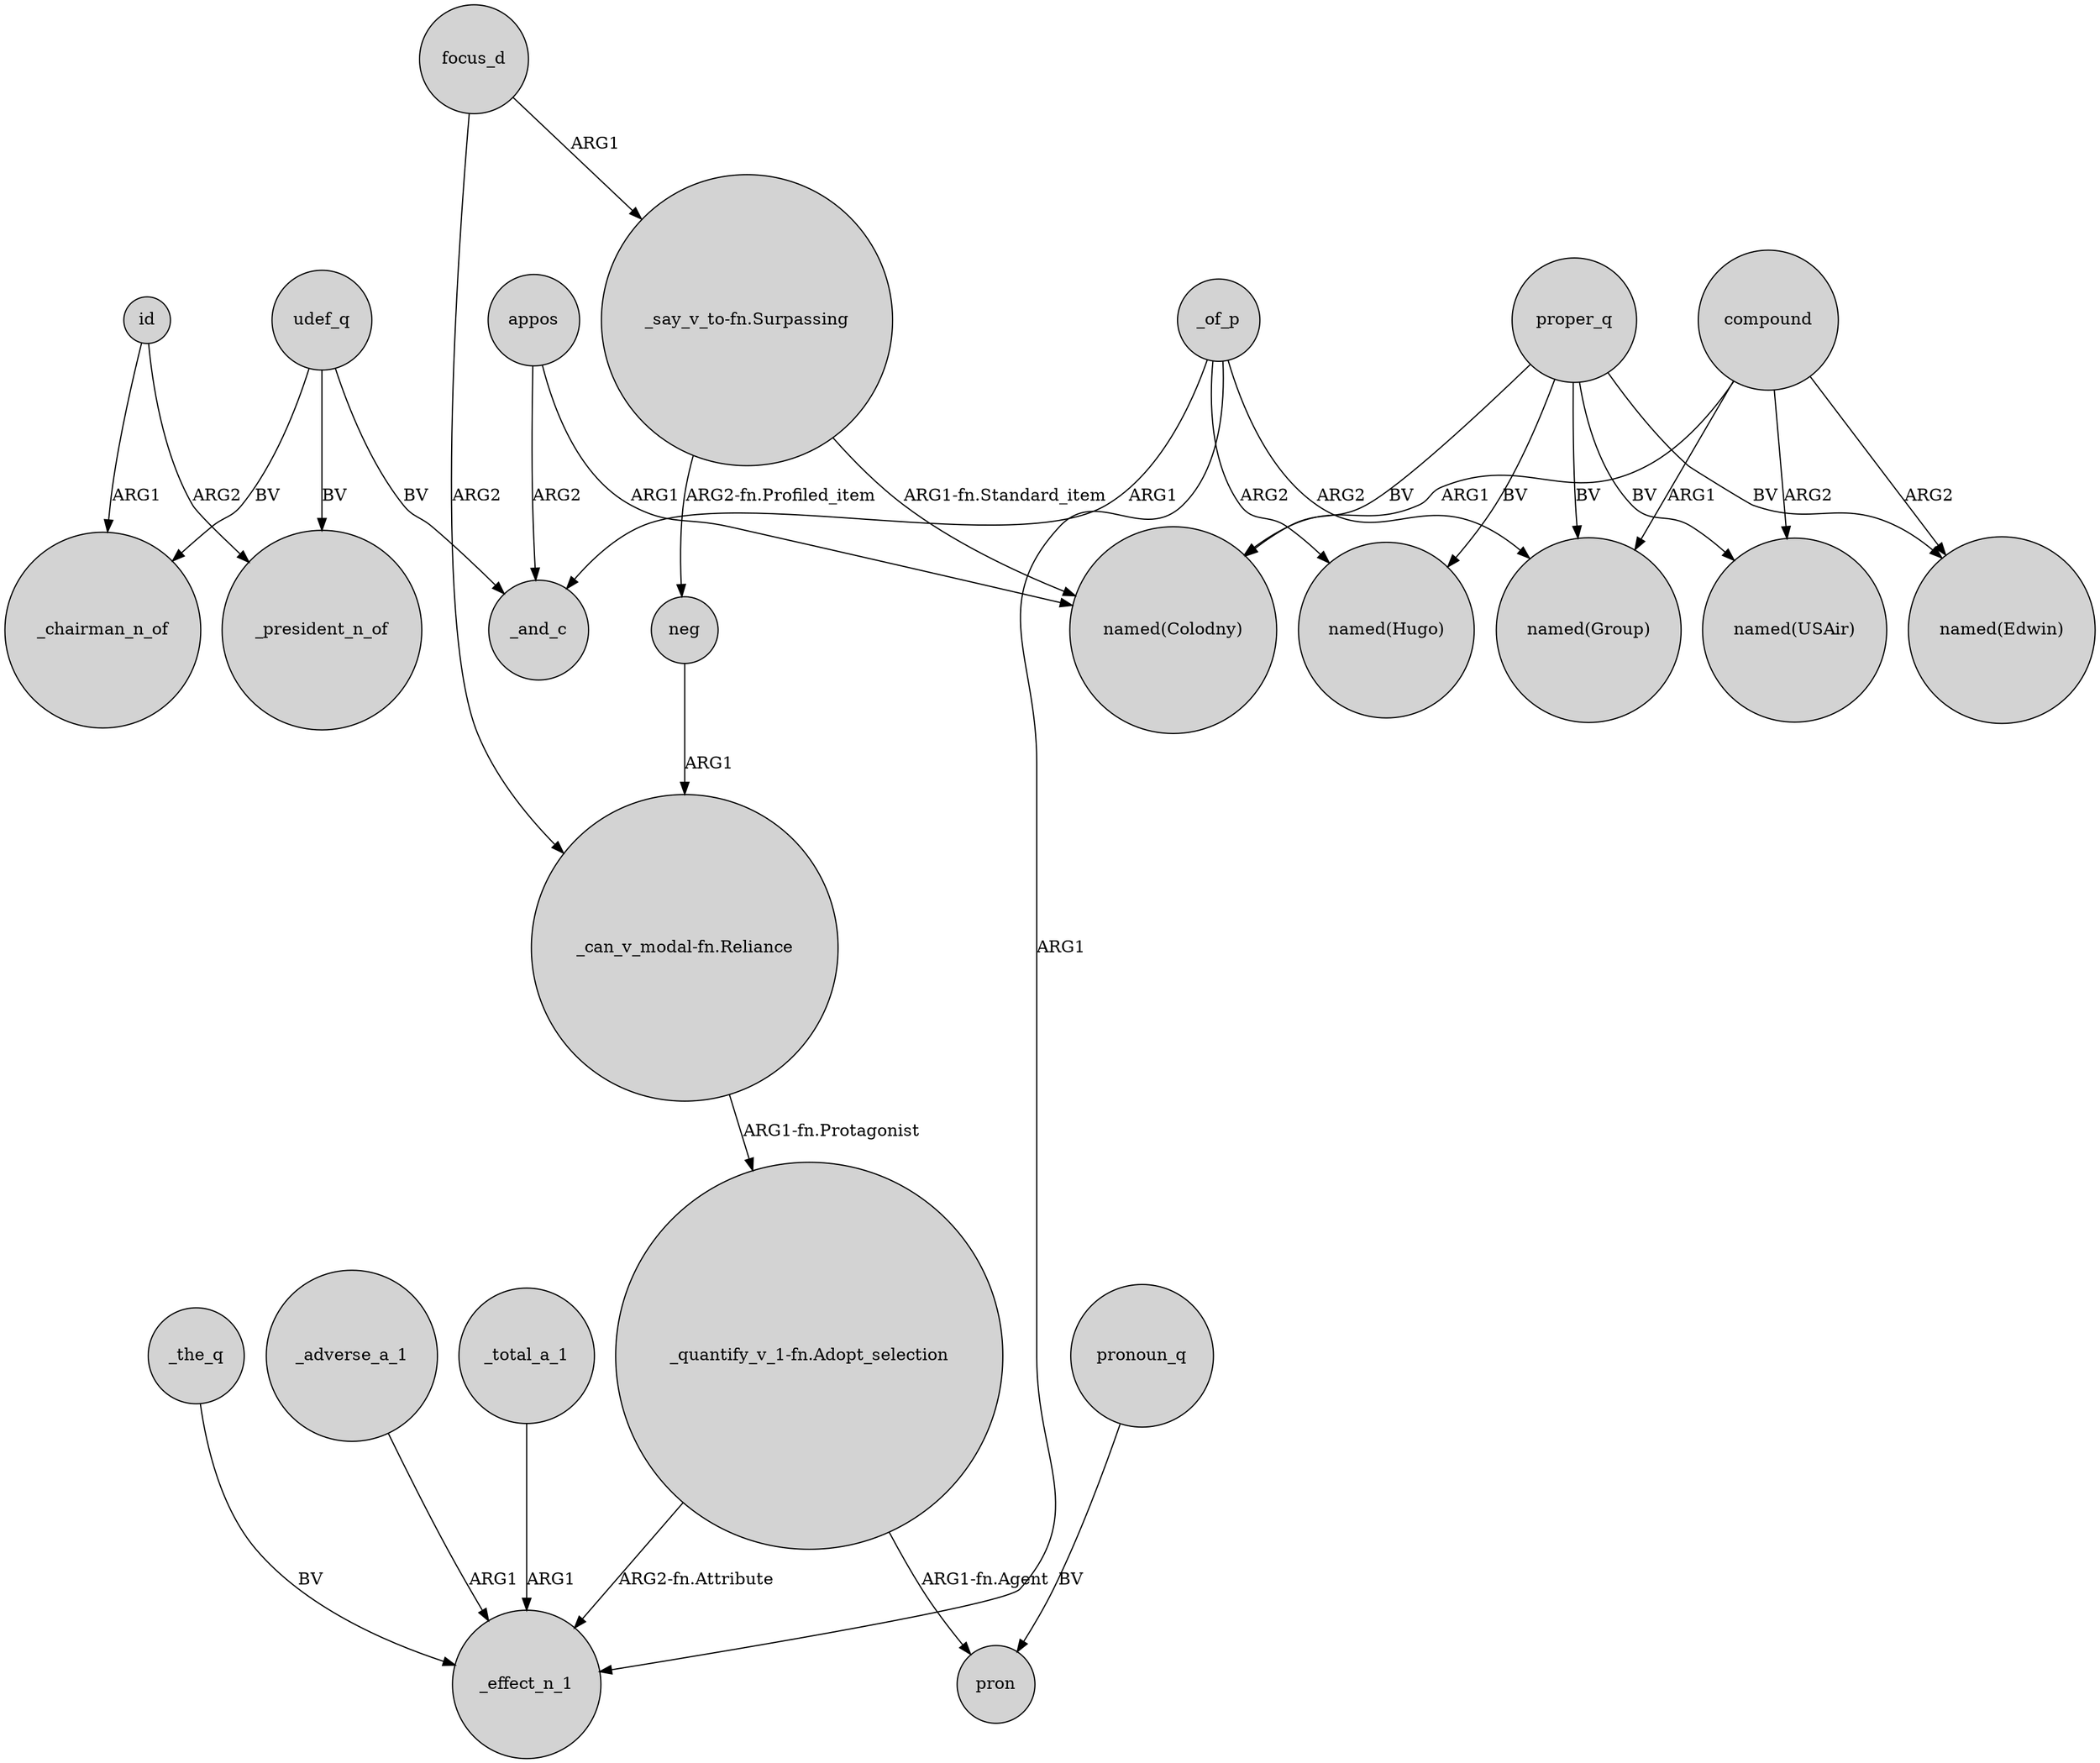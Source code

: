 digraph {
	node [shape=circle style=filled]
	id -> _chairman_n_of [label=ARG1]
	compound -> "named(Colodny)" [label=ARG1]
	id -> _president_n_of [label=ARG2]
	_of_p -> _effect_n_1 [label=ARG1]
	compound -> "named(Edwin)" [label=ARG2]
	appos -> _and_c [label=ARG2]
	compound -> "named(USAir)" [label=ARG2]
	udef_q -> _chairman_n_of [label=BV]
	compound -> "named(Group)" [label=ARG1]
	appos -> "named(Colodny)" [label=ARG1]
	proper_q -> "named(Colodny)" [label=BV]
	proper_q -> "named(Hugo)" [label=BV]
	"_quantify_v_1-fn.Adopt_selection" -> _effect_n_1 [label="ARG2-fn.Attribute"]
	neg -> "_can_v_modal-fn.Reliance" [label=ARG1]
	udef_q -> _and_c [label=BV]
	proper_q -> "named(Group)" [label=BV]
	_of_p -> _and_c [label=ARG1]
	"_can_v_modal-fn.Reliance" -> "_quantify_v_1-fn.Adopt_selection" [label="ARG1-fn.Protagonist"]
	pronoun_q -> pron [label=BV]
	proper_q -> "named(Edwin)" [label=BV]
	_the_q -> _effect_n_1 [label=BV]
	_of_p -> "named(Hugo)" [label=ARG2]
	"_say_v_to-fn.Surpassing" -> "named(Colodny)" [label="ARG1-fn.Standard_item"]
	_adverse_a_1 -> _effect_n_1 [label=ARG1]
	"_quantify_v_1-fn.Adopt_selection" -> pron [label="ARG1-fn.Agent"]
	_total_a_1 -> _effect_n_1 [label=ARG1]
	focus_d -> "_say_v_to-fn.Surpassing" [label=ARG1]
	focus_d -> "_can_v_modal-fn.Reliance" [label=ARG2]
	_of_p -> "named(Group)" [label=ARG2]
	proper_q -> "named(USAir)" [label=BV]
	udef_q -> _president_n_of [label=BV]
	"_say_v_to-fn.Surpassing" -> neg [label="ARG2-fn.Profiled_item"]
}

